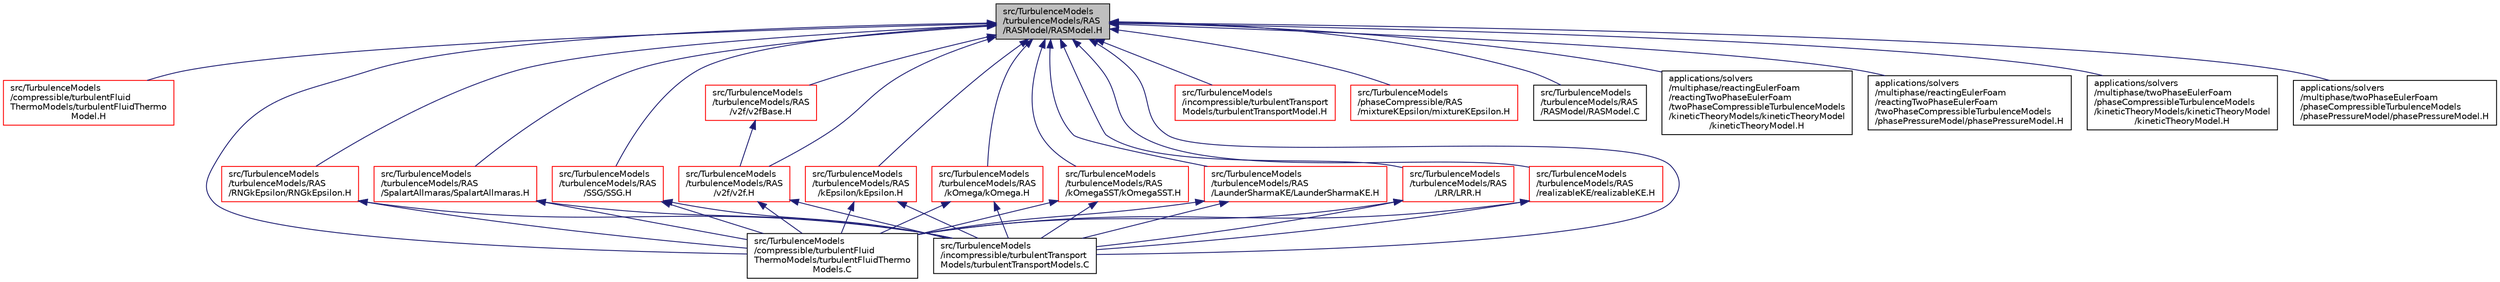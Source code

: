 digraph "src/TurbulenceModels/turbulenceModels/RAS/RASModel/RASModel.H"
{
  bgcolor="transparent";
  edge [fontname="Helvetica",fontsize="10",labelfontname="Helvetica",labelfontsize="10"];
  node [fontname="Helvetica",fontsize="10",shape=record];
  Node1 [label="src/TurbulenceModels\l/turbulenceModels/RAS\l/RASModel/RASModel.H",height=0.2,width=0.4,color="black", fillcolor="grey75", style="filled", fontcolor="black"];
  Node1 -> Node2 [dir="back",color="midnightblue",fontsize="10",style="solid",fontname="Helvetica"];
  Node2 [label="src/TurbulenceModels\l/compressible/turbulentFluid\lThermoModels/turbulentFluidThermo\lModel.H",height=0.2,width=0.4,color="red",URL="$a10709.html"];
  Node1 -> Node3 [dir="back",color="midnightblue",fontsize="10",style="solid",fontname="Helvetica"];
  Node3 [label="src/TurbulenceModels\l/compressible/turbulentFluid\lThermoModels/turbulentFluidThermo\lModels.C",height=0.2,width=0.4,color="black",URL="$a10710.html"];
  Node1 -> Node4 [dir="back",color="midnightblue",fontsize="10",style="solid",fontname="Helvetica"];
  Node4 [label="src/TurbulenceModels\l/incompressible/turbulentTransport\lModels/turbulentTransportModel.H",height=0.2,width=0.4,color="red",URL="$a10728.html"];
  Node1 -> Node5 [dir="back",color="midnightblue",fontsize="10",style="solid",fontname="Helvetica"];
  Node5 [label="src/TurbulenceModels\l/incompressible/turbulentTransport\lModels/turbulentTransportModels.C",height=0.2,width=0.4,color="black",URL="$a10729.html"];
  Node1 -> Node6 [dir="back",color="midnightblue",fontsize="10",style="solid",fontname="Helvetica"];
  Node6 [label="src/TurbulenceModels\l/phaseCompressible/RAS\l/mixtureKEpsilon/mixtureKEpsilon.H",height=0.2,width=0.4,color="red",URL="$a10745.html"];
  Node1 -> Node7 [dir="back",color="midnightblue",fontsize="10",style="solid",fontname="Helvetica"];
  Node7 [label="src/TurbulenceModels\l/turbulenceModels/RAS\l/kEpsilon/kEpsilon.H",height=0.2,width=0.4,color="red",URL="$a10857.html"];
  Node7 -> Node3 [dir="back",color="midnightblue",fontsize="10",style="solid",fontname="Helvetica"];
  Node7 -> Node5 [dir="back",color="midnightblue",fontsize="10",style="solid",fontname="Helvetica"];
  Node1 -> Node8 [dir="back",color="midnightblue",fontsize="10",style="solid",fontname="Helvetica"];
  Node8 [label="src/TurbulenceModels\l/turbulenceModels/RAS\l/kOmega/kOmega.H",height=0.2,width=0.4,color="red",URL="$a10859.html"];
  Node8 -> Node3 [dir="back",color="midnightblue",fontsize="10",style="solid",fontname="Helvetica"];
  Node8 -> Node5 [dir="back",color="midnightblue",fontsize="10",style="solid",fontname="Helvetica"];
  Node1 -> Node9 [dir="back",color="midnightblue",fontsize="10",style="solid",fontname="Helvetica"];
  Node9 [label="src/TurbulenceModels\l/turbulenceModels/RAS\l/kOmegaSST/kOmegaSST.H",height=0.2,width=0.4,color="red",URL="$a10861.html"];
  Node9 -> Node3 [dir="back",color="midnightblue",fontsize="10",style="solid",fontname="Helvetica"];
  Node9 -> Node5 [dir="back",color="midnightblue",fontsize="10",style="solid",fontname="Helvetica"];
  Node1 -> Node10 [dir="back",color="midnightblue",fontsize="10",style="solid",fontname="Helvetica"];
  Node10 [label="src/TurbulenceModels\l/turbulenceModels/RAS\l/LaunderSharmaKE/LaunderSharmaKE.H",height=0.2,width=0.4,color="red",URL="$a10865.html"];
  Node10 -> Node3 [dir="back",color="midnightblue",fontsize="10",style="solid",fontname="Helvetica"];
  Node10 -> Node5 [dir="back",color="midnightblue",fontsize="10",style="solid",fontname="Helvetica"];
  Node1 -> Node11 [dir="back",color="midnightblue",fontsize="10",style="solid",fontname="Helvetica"];
  Node11 [label="src/TurbulenceModels\l/turbulenceModels/RAS\l/LRR/LRR.H",height=0.2,width=0.4,color="red",URL="$a10867.html"];
  Node11 -> Node3 [dir="back",color="midnightblue",fontsize="10",style="solid",fontname="Helvetica"];
  Node11 -> Node5 [dir="back",color="midnightblue",fontsize="10",style="solid",fontname="Helvetica"];
  Node1 -> Node12 [dir="back",color="midnightblue",fontsize="10",style="solid",fontname="Helvetica"];
  Node12 [label="src/TurbulenceModels\l/turbulenceModels/RAS\l/RASModel/RASModel.C",height=0.2,width=0.4,color="black",URL="$a10868.html"];
  Node1 -> Node13 [dir="back",color="midnightblue",fontsize="10",style="solid",fontname="Helvetica"];
  Node13 [label="src/TurbulenceModels\l/turbulenceModels/RAS\l/realizableKE/realizableKE.H",height=0.2,width=0.4,color="red",URL="$a10872.html"];
  Node13 -> Node3 [dir="back",color="midnightblue",fontsize="10",style="solid",fontname="Helvetica"];
  Node13 -> Node5 [dir="back",color="midnightblue",fontsize="10",style="solid",fontname="Helvetica"];
  Node1 -> Node14 [dir="back",color="midnightblue",fontsize="10",style="solid",fontname="Helvetica"];
  Node14 [label="src/TurbulenceModels\l/turbulenceModels/RAS\l/RNGkEpsilon/RNGkEpsilon.H",height=0.2,width=0.4,color="red",URL="$a10874.html"];
  Node14 -> Node3 [dir="back",color="midnightblue",fontsize="10",style="solid",fontname="Helvetica"];
  Node14 -> Node5 [dir="back",color="midnightblue",fontsize="10",style="solid",fontname="Helvetica"];
  Node1 -> Node15 [dir="back",color="midnightblue",fontsize="10",style="solid",fontname="Helvetica"];
  Node15 [label="src/TurbulenceModels\l/turbulenceModels/RAS\l/SpalartAllmaras/SpalartAllmaras.H",height=0.2,width=0.4,color="red",URL="$a10876.html"];
  Node15 -> Node3 [dir="back",color="midnightblue",fontsize="10",style="solid",fontname="Helvetica"];
  Node15 -> Node5 [dir="back",color="midnightblue",fontsize="10",style="solid",fontname="Helvetica"];
  Node1 -> Node16 [dir="back",color="midnightblue",fontsize="10",style="solid",fontname="Helvetica"];
  Node16 [label="src/TurbulenceModels\l/turbulenceModels/RAS\l/SSG/SSG.H",height=0.2,width=0.4,color="red",URL="$a10878.html"];
  Node16 -> Node3 [dir="back",color="midnightblue",fontsize="10",style="solid",fontname="Helvetica"];
  Node16 -> Node5 [dir="back",color="midnightblue",fontsize="10",style="solid",fontname="Helvetica"];
  Node1 -> Node17 [dir="back",color="midnightblue",fontsize="10",style="solid",fontname="Helvetica"];
  Node17 [label="src/TurbulenceModels\l/turbulenceModels/RAS\l/v2f/v2fBase.H",height=0.2,width=0.4,color="red",URL="$a10882.html"];
  Node17 -> Node18 [dir="back",color="midnightblue",fontsize="10",style="solid",fontname="Helvetica"];
  Node18 [label="src/TurbulenceModels\l/turbulenceModels/RAS\l/v2f/v2f.H",height=0.2,width=0.4,color="red",URL="$a10880.html"];
  Node18 -> Node3 [dir="back",color="midnightblue",fontsize="10",style="solid",fontname="Helvetica"];
  Node18 -> Node5 [dir="back",color="midnightblue",fontsize="10",style="solid",fontname="Helvetica"];
  Node1 -> Node18 [dir="back",color="midnightblue",fontsize="10",style="solid",fontname="Helvetica"];
  Node1 -> Node19 [dir="back",color="midnightblue",fontsize="10",style="solid",fontname="Helvetica"];
  Node19 [label="applications/solvers\l/multiphase/reactingEulerFoam\l/reactingTwoPhaseEulerFoam\l/twoPhaseCompressibleTurbulenceModels\l/kineticTheoryModels/kineticTheoryModel\l/kineticTheoryModel.H",height=0.2,width=0.4,color="black",URL="$a03937.html"];
  Node1 -> Node20 [dir="back",color="midnightblue",fontsize="10",style="solid",fontname="Helvetica"];
  Node20 [label="applications/solvers\l/multiphase/reactingEulerFoam\l/reactingTwoPhaseEulerFoam\l/twoPhaseCompressibleTurbulenceModels\l/phasePressureModel/phasePressureModel.H",height=0.2,width=0.4,color="black",URL="$a03979.html"];
  Node1 -> Node21 [dir="back",color="midnightblue",fontsize="10",style="solid",fontname="Helvetica"];
  Node21 [label="applications/solvers\l/multiphase/twoPhaseEulerFoam\l/phaseCompressibleTurbulenceModels\l/kineticTheoryModels/kineticTheoryModel\l/kineticTheoryModel.H",height=0.2,width=0.4,color="black",URL="$a03938.html"];
  Node1 -> Node22 [dir="back",color="midnightblue",fontsize="10",style="solid",fontname="Helvetica"];
  Node22 [label="applications/solvers\l/multiphase/twoPhaseEulerFoam\l/phaseCompressibleTurbulenceModels\l/phasePressureModel/phasePressureModel.H",height=0.2,width=0.4,color="black",URL="$a03980.html"];
}
